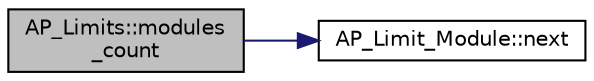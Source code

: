 digraph "AP_Limits::modules_count"
{
 // INTERACTIVE_SVG=YES
  edge [fontname="Helvetica",fontsize="10",labelfontname="Helvetica",labelfontsize="10"];
  node [fontname="Helvetica",fontsize="10",shape=record];
  rankdir="LR";
  Node1 [label="AP_Limits::modules\l_count",height=0.2,width=0.4,color="black", fillcolor="grey75", style="filled", fontcolor="black"];
  Node1 -> Node2 [color="midnightblue",fontsize="10",style="solid",fontname="Helvetica"];
  Node2 [label="AP_Limit_Module::next",height=0.2,width=0.4,color="black", fillcolor="white", style="filled",URL="$classAP__Limit__Module.html#aeaa7a2a3a2b0bace32bff31554f269b5"];
}
